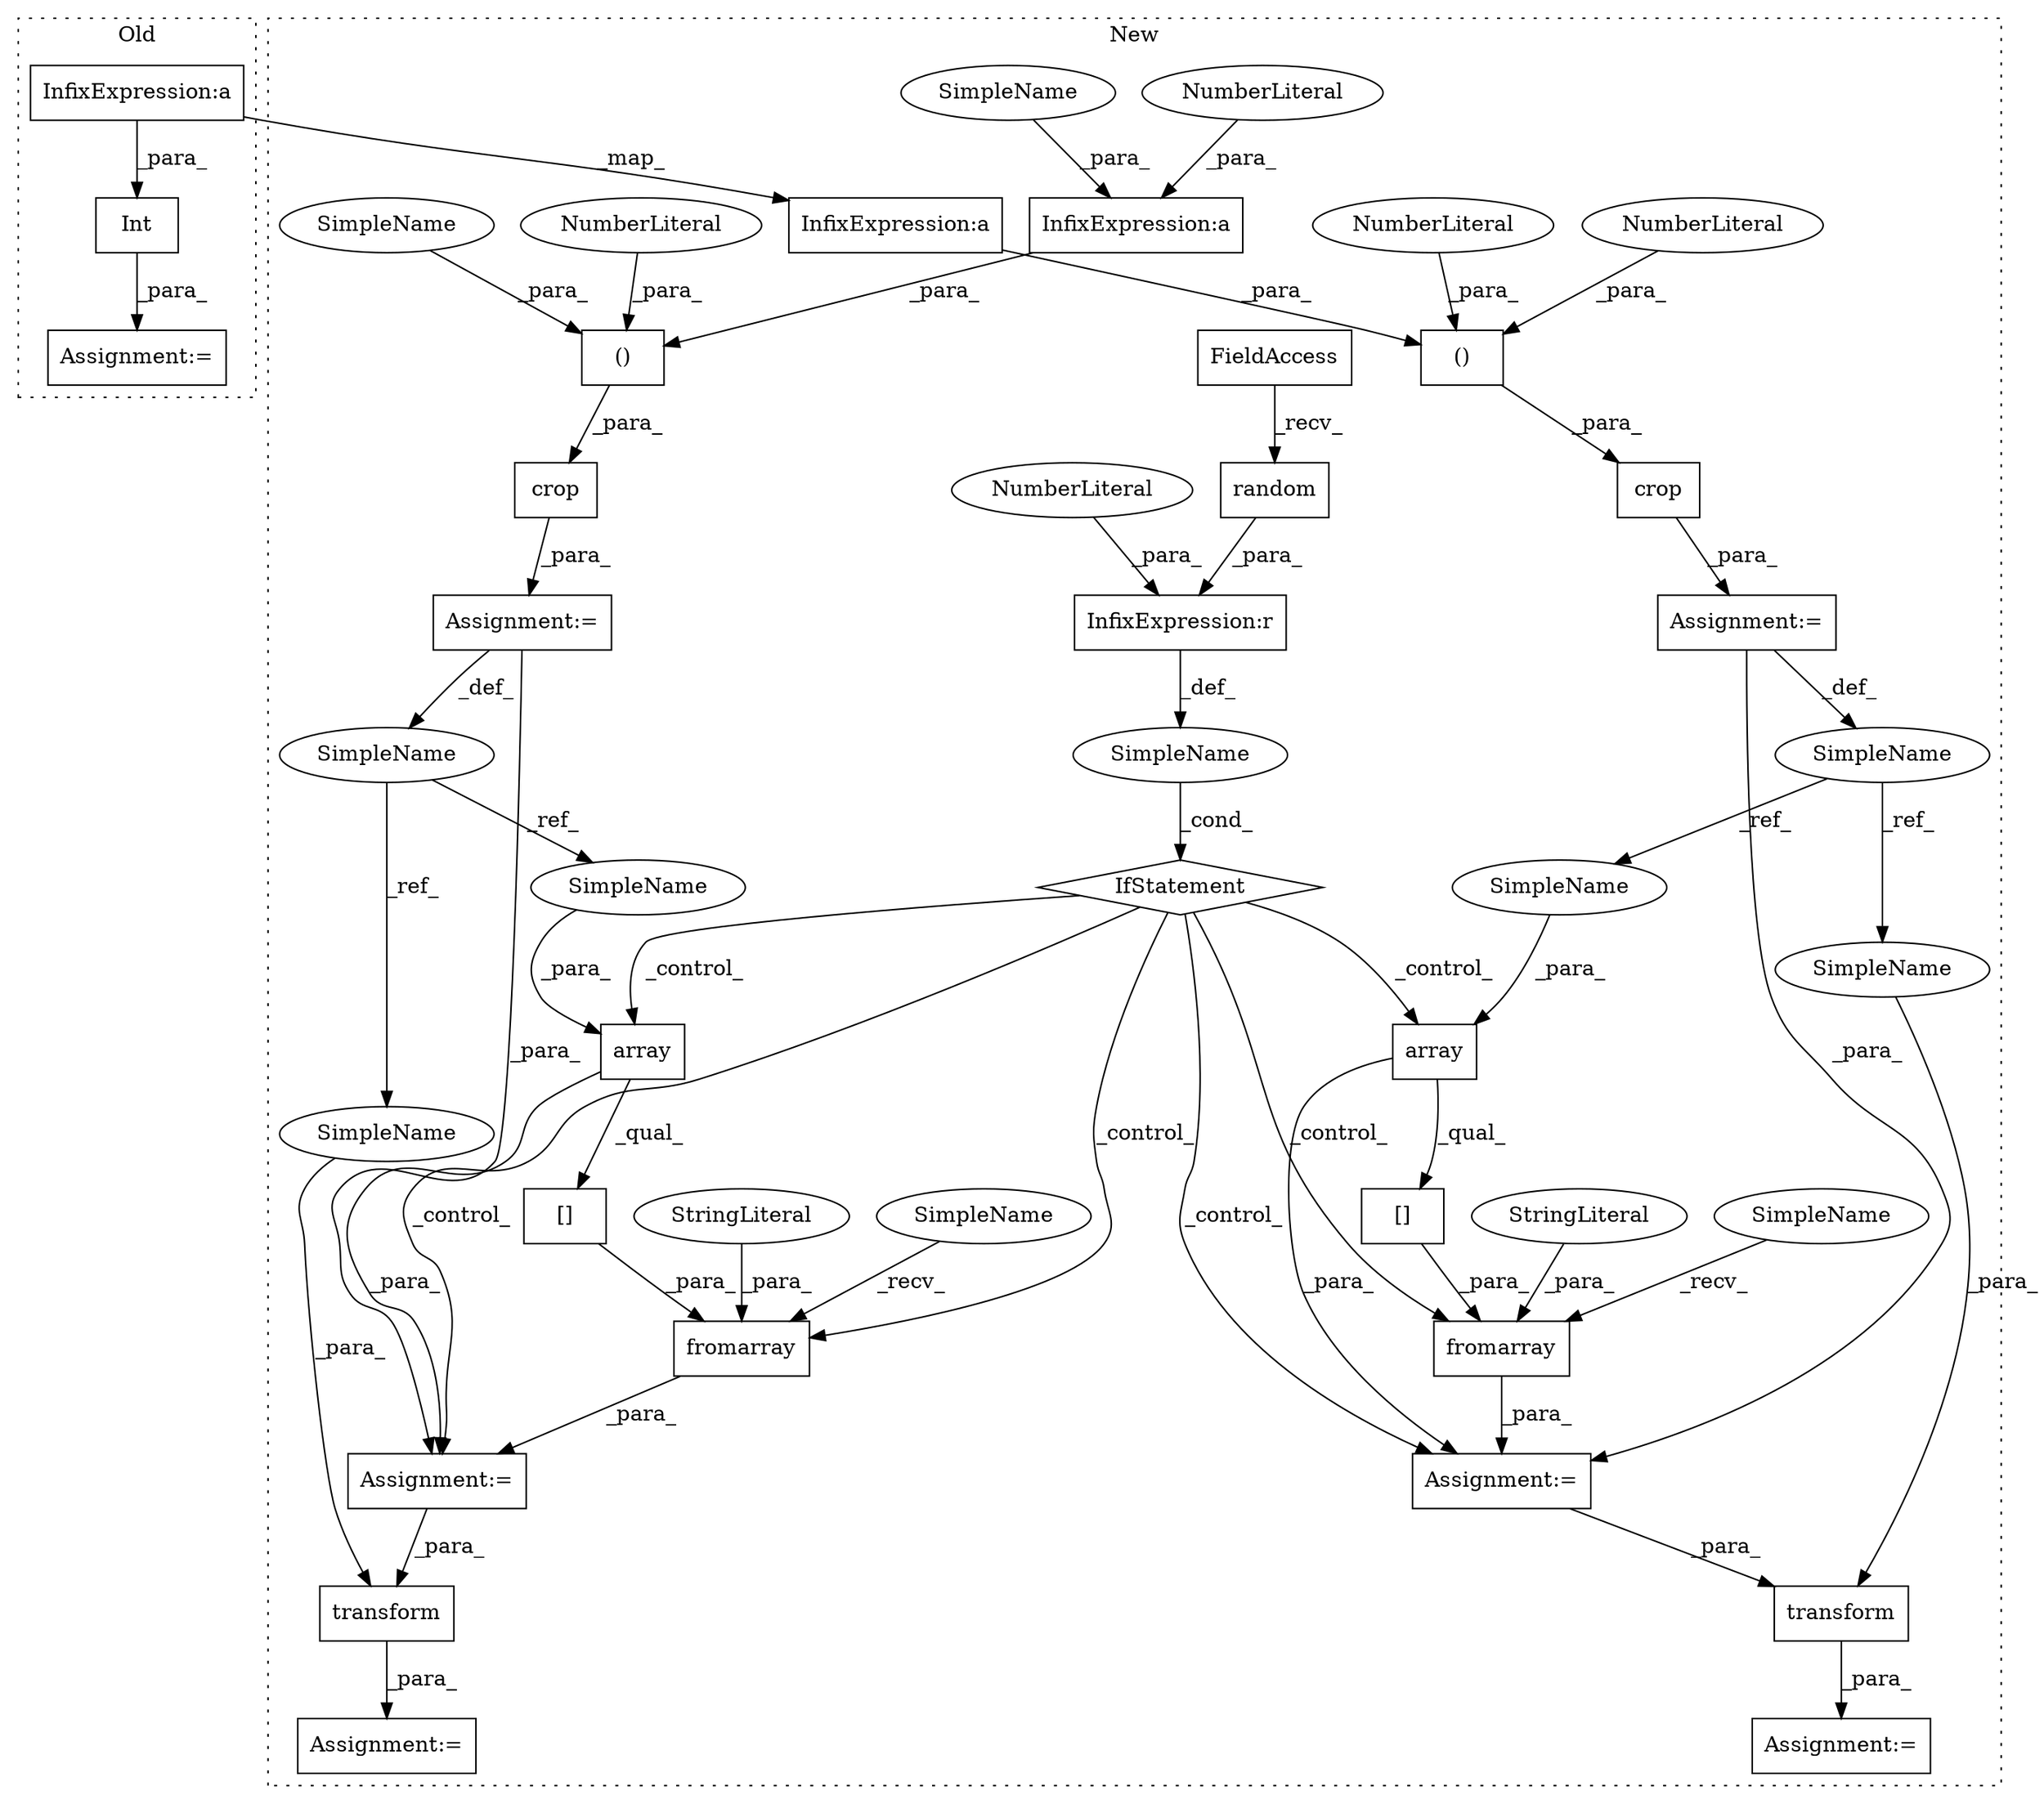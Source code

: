 digraph G {
subgraph cluster0 {
1 [label="Int" a="32" s="746,755" l="4,1" shape="box"];
3 [label="Assignment:=" a="7" s="745" l="1" shape="box"];
30 [label="InfixExpression:a" a="27" s="751" l="3" shape="box"];
label = "Old";
style="dotted";
}
subgraph cluster1 {
2 [label="crop" a="32" s="667,726" l="10,2" shape="box"];
4 [label="Assignment:=" a="7" s="662" l="1" shape="box"];
5 [label="()" a="106" s="677" l="49" shape="box"];
6 [label="NumberLiteral" a="34" s="691" l="1" shape="ellipse"];
7 [label="Assignment:=" a="7" s="1143" l="1" shape="box"];
8 [label="fromarray" a="32" s="864,984" l="10,1" shape="box"];
9 [label="random" a="32" s="828" l="8" shape="box"];
10 [label="fromarray" a="32" s="1005,1125" l="10,1" shape="box"];
11 [label="()" a="106" s="754" l="49" shape="box"];
12 [label="InfixExpression:a" a="27" s="756" l="3" shape="box"];
13 [label="[]" a="2" s="1015,1117" l="26,2" shape="box"];
14 [label="NumberLiteral" a="34" s="774" l="1" shape="ellipse"];
15 [label="NumberLiteral" a="34" s="759" l="1" shape="ellipse"];
16 [label="NumberLiteral" a="34" s="677" l="1" shape="ellipse"];
17 [label="[]" a="2" s="874,976" l="26,2" shape="box"];
18 [label="SimpleName" a="42" s="" l="" shape="ellipse"];
19 [label="StringLiteral" a="45" s="1120" l="5" shape="ellipse"];
20 [label="StringLiteral" a="45" s="979" l="5" shape="ellipse"];
21 [label="transform" a="32" s="1149,1164" l="10,1" shape="box"];
22 [label="SimpleName" a="42" s="657" l="5" shape="ellipse"];
23 [label="array" a="32" s="880,891" l="6,1" shape="box"];
24 [label="InfixExpression:r" a="27" s="836" l="3" shape="box"];
25 [label="NumberLiteral" a="34" s="839" l="3" shape="ellipse"];
26 [label="transform" a="32" s="1182,1197" l="10,1" shape="box"];
27 [label="SimpleName" a="42" s="734" l="5" shape="ellipse"];
28 [label="array" a="32" s="1021,1032" l="6,1" shape="box"];
29 [label="FieldAccess" a="22" s="815" l="12" shape="box"];
31 [label="InfixExpression:a" a="27" s="707" l="3" shape="box"];
32 [label="IfStatement" a="25" s="811,842" l="4,2" shape="diamond"];
33 [label="Assignment:=" a="7" s="998" l="1" shape="box"];
34 [label="Assignment:=" a="7" s="857" l="1" shape="box"];
35 [label="Assignment:=" a="7" s="739" l="1" shape="box"];
36 [label="Assignment:=" a="7" s="1176" l="1" shape="box"];
37 [label="crop" a="32" s="744,803" l="10,2" shape="box"];
38 [label="SimpleName" a="42" s="999" l="5" shape="ellipse"];
39 [label="SimpleName" a="42" s="858" l="5" shape="ellipse"];
40 [label="SimpleName" a="42" s="755" l="1" shape="ellipse"];
41 [label="SimpleName" a="42" s="788" l="1" shape="ellipse"];
42 [label="SimpleName" a="42" s="1159" l="5" shape="ellipse"];
43 [label="SimpleName" a="42" s="886" l="5" shape="ellipse"];
44 [label="SimpleName" a="42" s="1027" l="5" shape="ellipse"];
45 [label="SimpleName" a="42" s="1192" l="5" shape="ellipse"];
label = "New";
style="dotted";
}
1 -> 3 [label="_para_"];
2 -> 4 [label="_para_"];
4 -> 22 [label="_def_"];
4 -> 34 [label="_para_"];
5 -> 2 [label="_para_"];
6 -> 5 [label="_para_"];
8 -> 34 [label="_para_"];
9 -> 24 [label="_para_"];
10 -> 33 [label="_para_"];
11 -> 37 [label="_para_"];
12 -> 11 [label="_para_"];
13 -> 10 [label="_para_"];
14 -> 11 [label="_para_"];
15 -> 12 [label="_para_"];
16 -> 5 [label="_para_"];
17 -> 8 [label="_para_"];
18 -> 32 [label="_cond_"];
19 -> 10 [label="_para_"];
20 -> 8 [label="_para_"];
21 -> 7 [label="_para_"];
22 -> 43 [label="_ref_"];
22 -> 42 [label="_ref_"];
23 -> 34 [label="_para_"];
23 -> 17 [label="_qual_"];
24 -> 18 [label="_def_"];
25 -> 24 [label="_para_"];
26 -> 36 [label="_para_"];
27 -> 44 [label="_ref_"];
27 -> 45 [label="_ref_"];
28 -> 13 [label="_qual_"];
28 -> 33 [label="_para_"];
29 -> 9 [label="_recv_"];
30 -> 1 [label="_para_"];
30 -> 31 [label="_map_"];
31 -> 5 [label="_para_"];
32 -> 34 [label="_control_"];
32 -> 10 [label="_control_"];
32 -> 8 [label="_control_"];
32 -> 28 [label="_control_"];
32 -> 33 [label="_control_"];
32 -> 23 [label="_control_"];
33 -> 26 [label="_para_"];
34 -> 21 [label="_para_"];
35 -> 27 [label="_def_"];
35 -> 33 [label="_para_"];
37 -> 35 [label="_para_"];
38 -> 10 [label="_recv_"];
39 -> 8 [label="_recv_"];
40 -> 12 [label="_para_"];
41 -> 11 [label="_para_"];
42 -> 21 [label="_para_"];
43 -> 23 [label="_para_"];
44 -> 28 [label="_para_"];
45 -> 26 [label="_para_"];
}